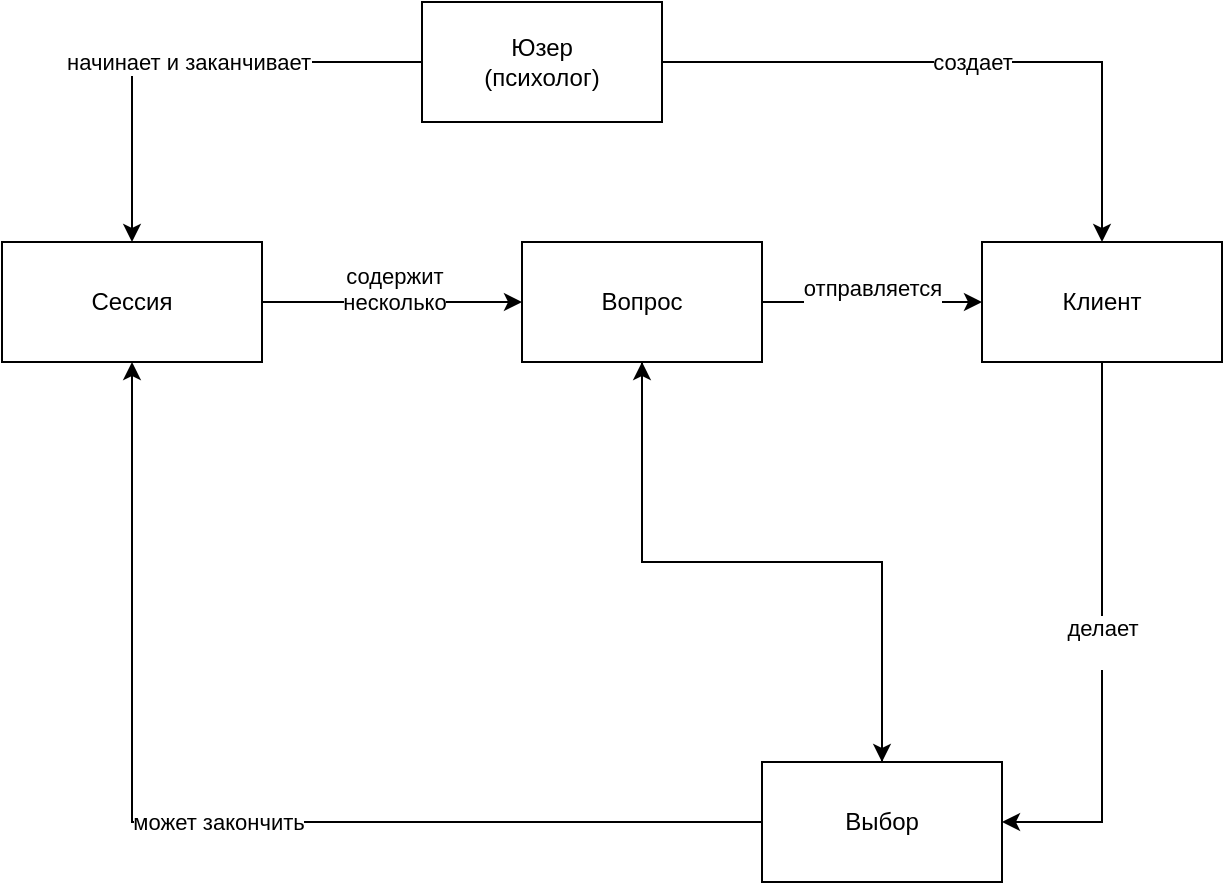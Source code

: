 <mxfile version="24.6.4" type="github">
  <diagram name="Страница — 1" id="WOMA6blzUlJ7983q4EB3">
    <mxGraphModel dx="1306" dy="871" grid="1" gridSize="10" guides="1" tooltips="1" connect="1" arrows="1" fold="1" page="1" pageScale="1" pageWidth="827" pageHeight="1169" math="0" shadow="0">
      <root>
        <mxCell id="0" />
        <mxCell id="1" parent="0" />
        <mxCell id="9IJrINGgy_ZCNqU_54it-7" value="создает" style="edgeStyle=orthogonalEdgeStyle;rounded=0;orthogonalLoop=1;jettySize=auto;html=1;exitX=1;exitY=0.5;exitDx=0;exitDy=0;entryX=0.5;entryY=0;entryDx=0;entryDy=0;" edge="1" parent="1" source="9IJrINGgy_ZCNqU_54it-1" target="9IJrINGgy_ZCNqU_54it-2">
          <mxGeometry relative="1" as="geometry" />
        </mxCell>
        <mxCell id="9IJrINGgy_ZCNqU_54it-8" value="начинает и заканчивает" style="edgeStyle=orthogonalEdgeStyle;rounded=0;orthogonalLoop=1;jettySize=auto;html=1;exitX=0;exitY=0.5;exitDx=0;exitDy=0;entryX=0.5;entryY=0;entryDx=0;entryDy=0;" edge="1" parent="1" source="9IJrINGgy_ZCNqU_54it-1" target="9IJrINGgy_ZCNqU_54it-3">
          <mxGeometry relative="1" as="geometry" />
        </mxCell>
        <mxCell id="9IJrINGgy_ZCNqU_54it-1" value="Юзер&lt;div&gt;(психолог)&lt;/div&gt;" style="rounded=0;whiteSpace=wrap;html=1;" vertex="1" parent="1">
          <mxGeometry x="350" y="40" width="120" height="60" as="geometry" />
        </mxCell>
        <mxCell id="9IJrINGgy_ZCNqU_54it-11" value="делает&lt;div&gt;&lt;br&gt;&lt;/div&gt;" style="edgeStyle=orthogonalEdgeStyle;rounded=0;orthogonalLoop=1;jettySize=auto;html=1;entryX=1;entryY=0.5;entryDx=0;entryDy=0;" edge="1" parent="1" source="9IJrINGgy_ZCNqU_54it-2" target="9IJrINGgy_ZCNqU_54it-5">
          <mxGeometry relative="1" as="geometry" />
        </mxCell>
        <mxCell id="9IJrINGgy_ZCNqU_54it-2" value="Клиент" style="rounded=0;whiteSpace=wrap;html=1;" vertex="1" parent="1">
          <mxGeometry x="630" y="160" width="120" height="60" as="geometry" />
        </mxCell>
        <mxCell id="9IJrINGgy_ZCNqU_54it-9" value="содержит&lt;div&gt;несколько&lt;/div&gt;&lt;div&gt;&lt;br&gt;&lt;/div&gt;" style="edgeStyle=orthogonalEdgeStyle;rounded=0;orthogonalLoop=1;jettySize=auto;html=1;entryX=0;entryY=0.5;entryDx=0;entryDy=0;" edge="1" parent="1" source="9IJrINGgy_ZCNqU_54it-3" target="9IJrINGgy_ZCNqU_54it-4">
          <mxGeometry x="0.004" relative="1" as="geometry">
            <mxPoint as="offset" />
          </mxGeometry>
        </mxCell>
        <mxCell id="9IJrINGgy_ZCNqU_54it-3" value="Сессия" style="rounded=0;whiteSpace=wrap;html=1;" vertex="1" parent="1">
          <mxGeometry x="140" y="160" width="130" height="60" as="geometry" />
        </mxCell>
        <mxCell id="9IJrINGgy_ZCNqU_54it-10" value="отправляется&lt;div&gt;&lt;br&gt;&lt;/div&gt;" style="edgeStyle=orthogonalEdgeStyle;rounded=0;orthogonalLoop=1;jettySize=auto;html=1;entryX=0;entryY=0.5;entryDx=0;entryDy=0;" edge="1" parent="1" source="9IJrINGgy_ZCNqU_54it-4" target="9IJrINGgy_ZCNqU_54it-2">
          <mxGeometry relative="1" as="geometry" />
        </mxCell>
        <mxCell id="9IJrINGgy_ZCNqU_54it-14" style="edgeStyle=orthogonalEdgeStyle;rounded=0;orthogonalLoop=1;jettySize=auto;html=1;entryX=0.5;entryY=0;entryDx=0;entryDy=0;" edge="1" parent="1" source="9IJrINGgy_ZCNqU_54it-4" target="9IJrINGgy_ZCNqU_54it-5">
          <mxGeometry relative="1" as="geometry" />
        </mxCell>
        <mxCell id="9IJrINGgy_ZCNqU_54it-4" value="Вопрос" style="rounded=0;whiteSpace=wrap;html=1;" vertex="1" parent="1">
          <mxGeometry x="400" y="160" width="120" height="60" as="geometry" />
        </mxCell>
        <mxCell id="9IJrINGgy_ZCNqU_54it-12" value="может закончить" style="edgeStyle=orthogonalEdgeStyle;rounded=0;orthogonalLoop=1;jettySize=auto;html=1;entryX=0.5;entryY=1;entryDx=0;entryDy=0;" edge="1" parent="1" source="9IJrINGgy_ZCNqU_54it-5" target="9IJrINGgy_ZCNqU_54it-3">
          <mxGeometry relative="1" as="geometry" />
        </mxCell>
        <mxCell id="9IJrINGgy_ZCNqU_54it-13" value="" style="edgeStyle=orthogonalEdgeStyle;rounded=0;orthogonalLoop=1;jettySize=auto;html=1;entryX=0.5;entryY=1;entryDx=0;entryDy=0;" edge="1" parent="1" source="9IJrINGgy_ZCNqU_54it-5" target="9IJrINGgy_ZCNqU_54it-4">
          <mxGeometry relative="1" as="geometry" />
        </mxCell>
        <mxCell id="9IJrINGgy_ZCNqU_54it-5" value="Выбор" style="rounded=0;whiteSpace=wrap;html=1;" vertex="1" parent="1">
          <mxGeometry x="520" y="420" width="120" height="60" as="geometry" />
        </mxCell>
      </root>
    </mxGraphModel>
  </diagram>
</mxfile>
